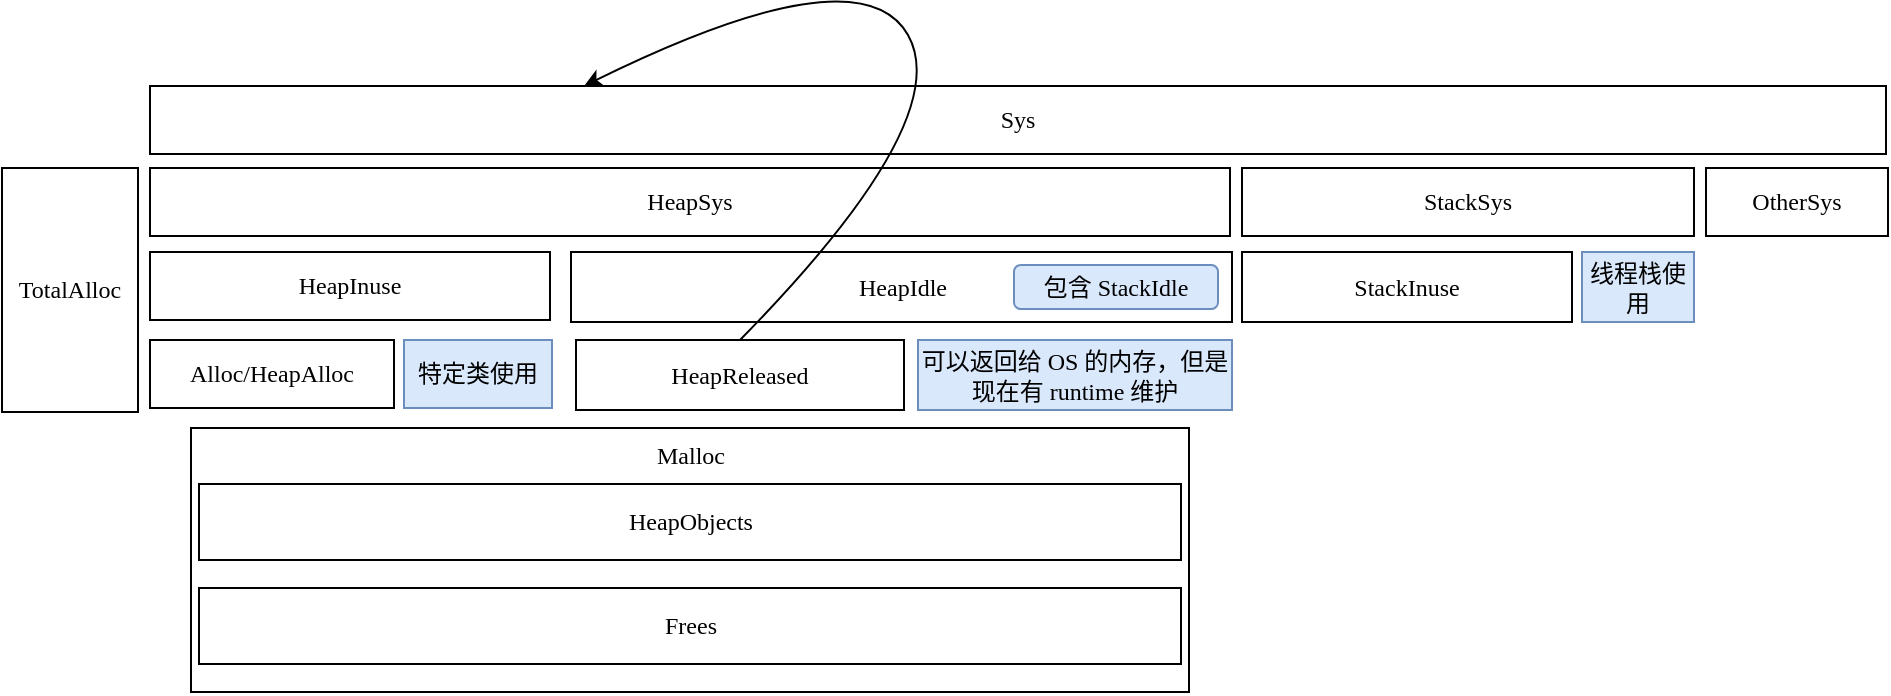 <mxfile version="13.0.3" type="device"><diagram id="QSzZ5PH-QntFa5d-8lxp" name="第 1 页"><mxGraphModel dx="1506" dy="1253" grid="0" gridSize="10" guides="1" tooltips="1" connect="1" arrows="1" fold="1" page="0" pageScale="1" pageWidth="827" pageHeight="1169" math="0" shadow="0"><root><mxCell id="0"/><mxCell id="1" parent="0"/><mxCell id="-GIzu8YclzfcGiv0a9gr-17" value="Malloc" style="rounded=0;whiteSpace=wrap;html=1;align=center;verticalAlign=top;fontFamily=Verdana;" parent="1" vertex="1"><mxGeometry x="-67.5" y="-124" width="499" height="132" as="geometry"/></mxCell><mxCell id="-GIzu8YclzfcGiv0a9gr-1" value="Alloc/HeapAlloc" style="rounded=0;whiteSpace=wrap;html=1;align=center;fontFamily=Verdana;" parent="1" vertex="1"><mxGeometry x="-88" y="-168" width="122" height="34" as="geometry"/></mxCell><mxCell id="-GIzu8YclzfcGiv0a9gr-3" value="TotalAlloc" style="rounded=0;whiteSpace=wrap;html=1;align=center;fontFamily=Verdana;" parent="1" vertex="1"><mxGeometry x="-162" y="-254" width="68" height="122" as="geometry"/></mxCell><mxCell id="-GIzu8YclzfcGiv0a9gr-4" value="Sys" style="rounded=0;whiteSpace=wrap;html=1;align=center;fontFamily=Verdana;" parent="1" vertex="1"><mxGeometry x="-88" y="-295" width="868" height="34" as="geometry"/></mxCell><mxCell id="-GIzu8YclzfcGiv0a9gr-5" value="HeapInuse" style="rounded=0;whiteSpace=wrap;html=1;align=center;fontFamily=Verdana;" parent="1" vertex="1"><mxGeometry x="-88" y="-212" width="200" height="34" as="geometry"/></mxCell><mxCell id="-GIzu8YclzfcGiv0a9gr-7" value="HeapSys" style="rounded=0;whiteSpace=wrap;html=1;align=center;fontFamily=Verdana;" parent="1" vertex="1"><mxGeometry x="-88" y="-254" width="540" height="34" as="geometry"/></mxCell><mxCell id="-GIzu8YclzfcGiv0a9gr-8" value="HeapIdle" style="rounded=0;whiteSpace=wrap;html=1;align=center;fontFamily=Verdana;" parent="1" vertex="1"><mxGeometry x="122.5" y="-212" width="330.5" height="35" as="geometry"/></mxCell><mxCell id="-GIzu8YclzfcGiv0a9gr-12" value="HeapReleased" style="rounded=0;whiteSpace=wrap;html=1;align=center;fontFamily=Verdana;" parent="1" vertex="1"><mxGeometry x="125" y="-168" width="164" height="35" as="geometry"/></mxCell><mxCell id="-GIzu8YclzfcGiv0a9gr-13" value="" style="curved=1;endArrow=classic;html=1;exitX=0.5;exitY=0;exitDx=0;exitDy=0;entryX=0.25;entryY=0;entryDx=0;entryDy=0;fontFamily=Verdana;" parent="1" source="-GIzu8YclzfcGiv0a9gr-12" target="-GIzu8YclzfcGiv0a9gr-4" edge="1"><mxGeometry width="50" height="50" relative="1" as="geometry"><mxPoint x="-284" y="290" as="sourcePoint"/><mxPoint x="-214" y="124" as="targetPoint"/><Array as="points"><mxPoint x="315" y="-278"/><mxPoint x="267" y="-363"/></Array></mxGeometry></mxCell><mxCell id="-GIzu8YclzfcGiv0a9gr-14" value="HeapObjects" style="rounded=0;whiteSpace=wrap;html=1;align=center;fontFamily=Verdana;" parent="1" vertex="1"><mxGeometry x="-63.5" y="-96" width="491" height="38" as="geometry"/></mxCell><mxCell id="-GIzu8YclzfcGiv0a9gr-15" value="StackSys" style="rounded=0;whiteSpace=wrap;html=1;align=center;fontFamily=Verdana;" parent="1" vertex="1"><mxGeometry x="458" y="-254" width="226" height="34" as="geometry"/></mxCell><mxCell id="-GIzu8YclzfcGiv0a9gr-16" value="StackInuse" style="rounded=0;whiteSpace=wrap;html=1;align=center;fontFamily=Verdana;" parent="1" vertex="1"><mxGeometry x="458" y="-212" width="165" height="35" as="geometry"/></mxCell><mxCell id="-GIzu8YclzfcGiv0a9gr-19" value="OtherSys" style="rounded=0;whiteSpace=wrap;html=1;align=center;fontFamily=Verdana;" parent="1" vertex="1"><mxGeometry x="690" y="-254" width="91" height="34" as="geometry"/></mxCell><mxCell id="-GIzu8YclzfcGiv0a9gr-20" value="Frees" style="rounded=0;whiteSpace=wrap;html=1;align=center;fontFamily=Verdana;" parent="1" vertex="1"><mxGeometry x="-63.5" y="-44" width="491" height="38" as="geometry"/></mxCell><mxCell id="3P0pb-aKmL99CKQ74jlM-1" value="可以返回给 OS 的内存，但是现在有 runtime 维护" style="rounded=0;whiteSpace=wrap;html=1;align=center;fontFamily=Verdana;fillColor=#dae8fc;strokeColor=#6c8ebf;" vertex="1" parent="1"><mxGeometry x="296" y="-168" width="157" height="35" as="geometry"/></mxCell><mxCell id="3P0pb-aKmL99CKQ74jlM-2" value="特定类使用" style="rounded=0;whiteSpace=wrap;html=1;align=center;fontFamily=Verdana;fillColor=#dae8fc;strokeColor=#6c8ebf;" vertex="1" parent="1"><mxGeometry x="39" y="-168" width="74" height="34" as="geometry"/></mxCell><mxCell id="3P0pb-aKmL99CKQ74jlM-3" value="线程栈使用" style="rounded=0;whiteSpace=wrap;html=1;align=center;fontFamily=Verdana;fillColor=#dae8fc;strokeColor=#6c8ebf;" vertex="1" parent="1"><mxGeometry x="628" y="-212" width="56" height="35" as="geometry"/></mxCell><mxCell id="3P0pb-aKmL99CKQ74jlM-4" value="包含 StackIdle" style="rounded=1;whiteSpace=wrap;html=1;fontFamily=Verdana;fillColor=#dae8fc;strokeColor=#6c8ebf;" vertex="1" parent="1"><mxGeometry x="344" y="-205.5" width="102" height="22" as="geometry"/></mxCell></root></mxGraphModel></diagram></mxfile>